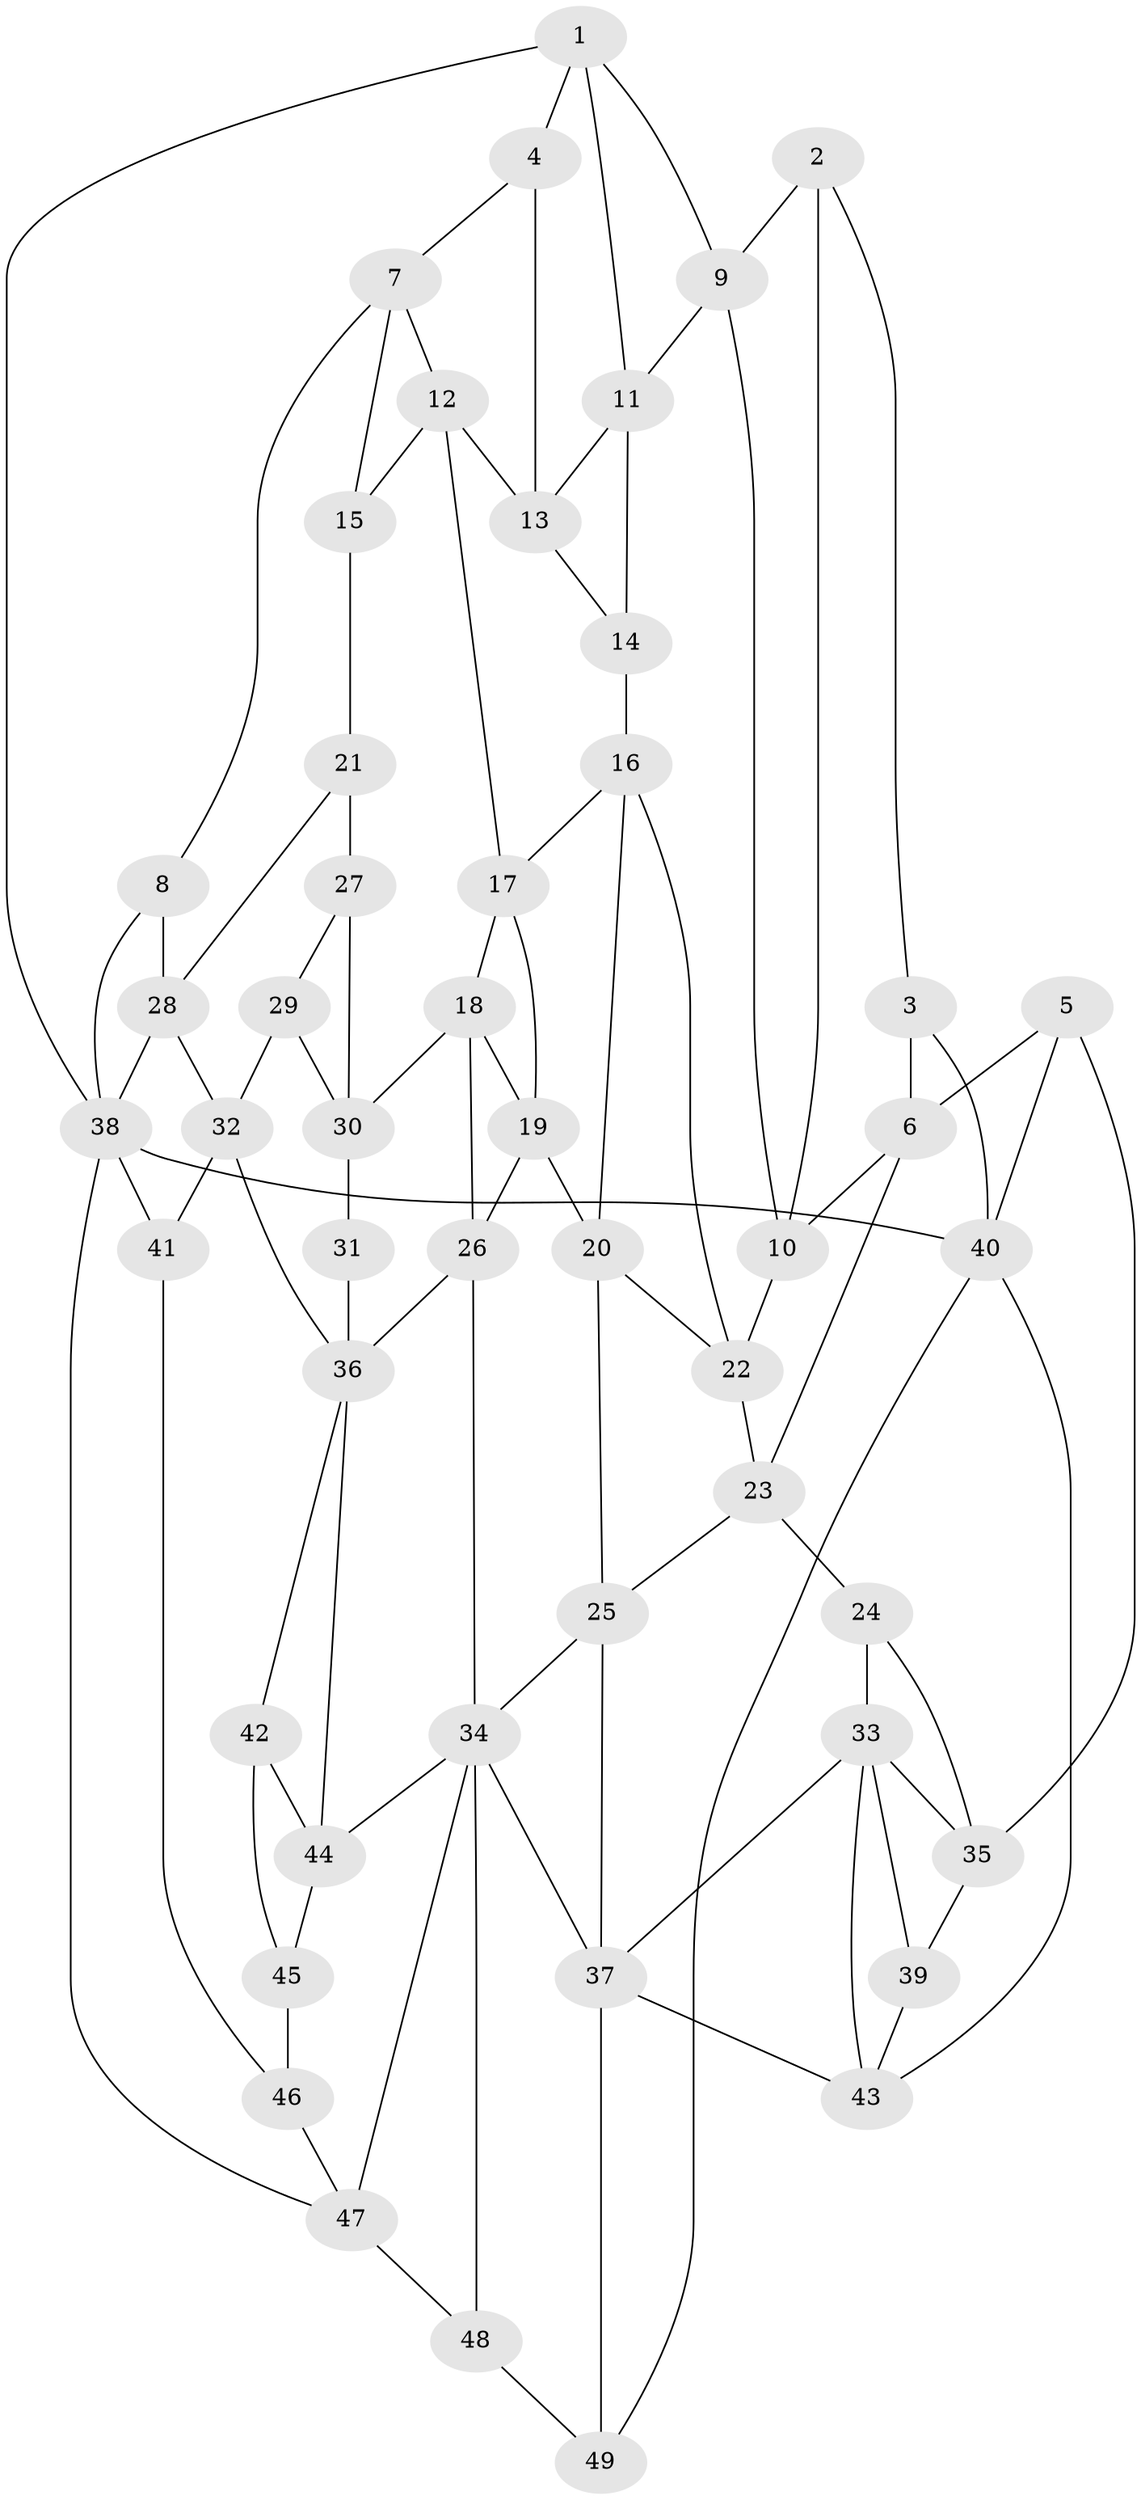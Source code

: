 // original degree distribution, {3: 0.030612244897959183, 4: 0.24489795918367346, 6: 0.24489795918367346, 5: 0.47959183673469385}
// Generated by graph-tools (version 1.1) at 2025/27/03/09/25 03:27:11]
// undirected, 49 vertices, 92 edges
graph export_dot {
graph [start="1"]
  node [color=gray90,style=filled];
  1;
  2;
  3;
  4;
  5;
  6;
  7;
  8;
  9;
  10;
  11;
  12;
  13;
  14;
  15;
  16;
  17;
  18;
  19;
  20;
  21;
  22;
  23;
  24;
  25;
  26;
  27;
  28;
  29;
  30;
  31;
  32;
  33;
  34;
  35;
  36;
  37;
  38;
  39;
  40;
  41;
  42;
  43;
  44;
  45;
  46;
  47;
  48;
  49;
  1 -- 4 [weight=1.0];
  1 -- 9 [weight=1.0];
  1 -- 11 [weight=1.0];
  1 -- 38 [weight=1.0];
  2 -- 3 [weight=1.0];
  2 -- 9 [weight=1.0];
  2 -- 10 [weight=1.0];
  3 -- 6 [weight=1.0];
  3 -- 40 [weight=1.0];
  4 -- 7 [weight=1.0];
  4 -- 13 [weight=1.0];
  5 -- 6 [weight=1.0];
  5 -- 35 [weight=1.0];
  5 -- 40 [weight=1.0];
  6 -- 10 [weight=1.0];
  6 -- 23 [weight=1.0];
  7 -- 8 [weight=1.0];
  7 -- 12 [weight=1.0];
  7 -- 15 [weight=1.0];
  8 -- 28 [weight=1.0];
  8 -- 38 [weight=1.0];
  9 -- 10 [weight=1.0];
  9 -- 11 [weight=1.0];
  10 -- 22 [weight=1.0];
  11 -- 13 [weight=1.0];
  11 -- 14 [weight=1.0];
  12 -- 13 [weight=1.0];
  12 -- 15 [weight=1.0];
  12 -- 17 [weight=1.0];
  13 -- 14 [weight=1.0];
  14 -- 16 [weight=1.0];
  15 -- 21 [weight=1.0];
  16 -- 17 [weight=1.0];
  16 -- 20 [weight=1.0];
  16 -- 22 [weight=1.0];
  17 -- 18 [weight=1.0];
  17 -- 19 [weight=1.0];
  18 -- 19 [weight=1.0];
  18 -- 26 [weight=1.0];
  18 -- 30 [weight=1.0];
  19 -- 20 [weight=1.0];
  19 -- 26 [weight=1.0];
  20 -- 22 [weight=1.0];
  20 -- 25 [weight=1.0];
  21 -- 27 [weight=1.0];
  21 -- 28 [weight=1.0];
  22 -- 23 [weight=1.0];
  23 -- 24 [weight=1.0];
  23 -- 25 [weight=1.0];
  24 -- 33 [weight=1.0];
  24 -- 35 [weight=1.0];
  25 -- 34 [weight=1.0];
  25 -- 37 [weight=1.0];
  26 -- 34 [weight=1.0];
  26 -- 36 [weight=1.0];
  27 -- 29 [weight=1.0];
  27 -- 30 [weight=1.0];
  28 -- 32 [weight=1.0];
  28 -- 38 [weight=1.0];
  29 -- 30 [weight=1.0];
  29 -- 32 [weight=1.0];
  30 -- 31 [weight=1.0];
  31 -- 36 [weight=2.0];
  32 -- 36 [weight=1.0];
  32 -- 41 [weight=1.0];
  33 -- 35 [weight=1.0];
  33 -- 37 [weight=1.0];
  33 -- 39 [weight=1.0];
  33 -- 43 [weight=1.0];
  34 -- 37 [weight=1.0];
  34 -- 44 [weight=1.0];
  34 -- 47 [weight=1.0];
  34 -- 48 [weight=1.0];
  35 -- 39 [weight=1.0];
  36 -- 42 [weight=1.0];
  36 -- 44 [weight=1.0];
  37 -- 43 [weight=1.0];
  37 -- 49 [weight=2.0];
  38 -- 40 [weight=2.0];
  38 -- 41 [weight=2.0];
  38 -- 47 [weight=1.0];
  39 -- 43 [weight=1.0];
  40 -- 43 [weight=1.0];
  40 -- 49 [weight=1.0];
  41 -- 46 [weight=1.0];
  42 -- 44 [weight=1.0];
  42 -- 45 [weight=1.0];
  44 -- 45 [weight=1.0];
  45 -- 46 [weight=2.0];
  46 -- 47 [weight=1.0];
  47 -- 48 [weight=1.0];
  48 -- 49 [weight=1.0];
}
